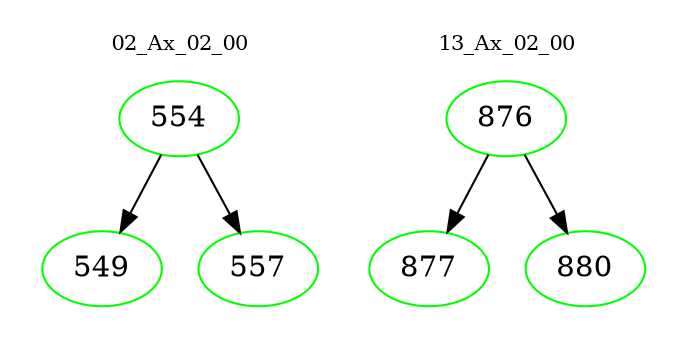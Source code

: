 digraph{
subgraph cluster_0 {
color = white
label = "02_Ax_02_00";
fontsize=10;
T0_554 [label="554", color="green"]
T0_554 -> T0_549 [color="black"]
T0_549 [label="549", color="green"]
T0_554 -> T0_557 [color="black"]
T0_557 [label="557", color="green"]
}
subgraph cluster_1 {
color = white
label = "13_Ax_02_00";
fontsize=10;
T1_876 [label="876", color="green"]
T1_876 -> T1_877 [color="black"]
T1_877 [label="877", color="green"]
T1_876 -> T1_880 [color="black"]
T1_880 [label="880", color="green"]
}
}
